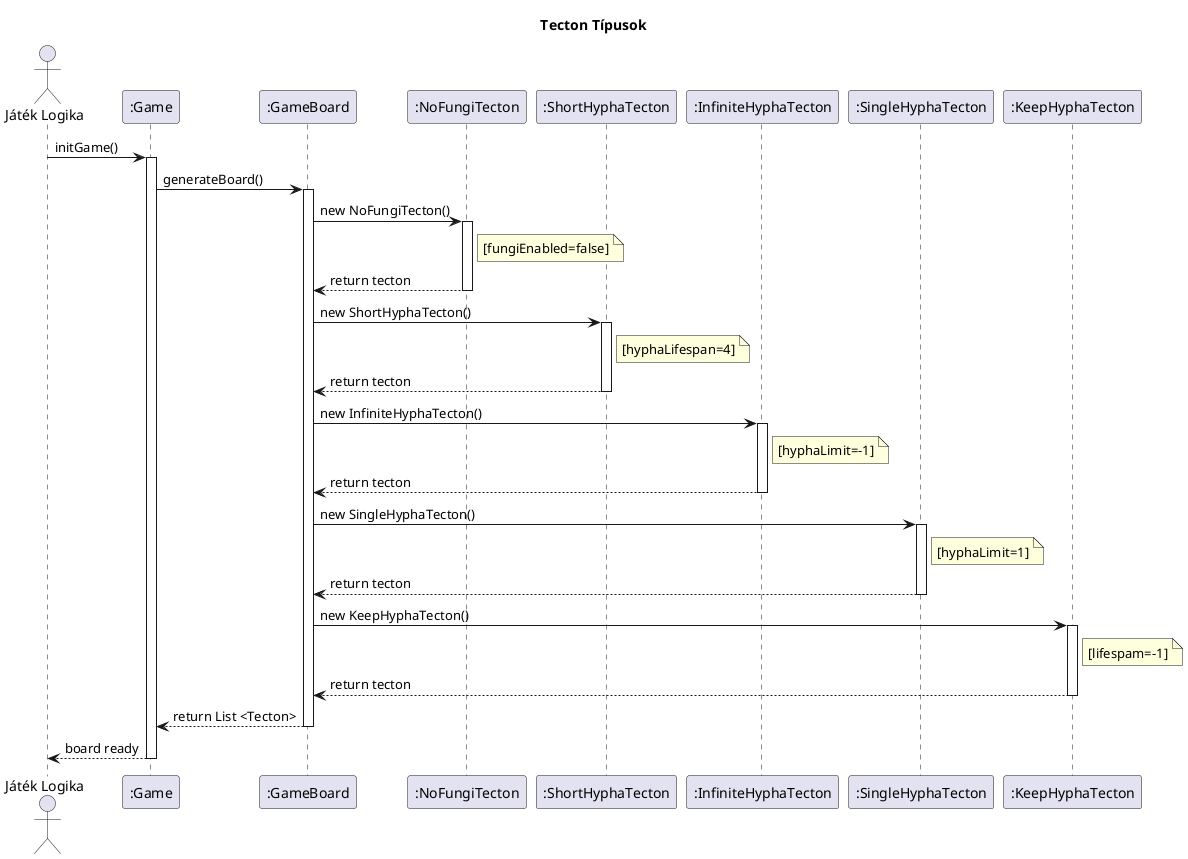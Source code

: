 @startuml SD_tctType

title Tecton Típusok

actor "Játék Logika" as JatekLogika
participant ":Game" as Game
participant ":GameBoard" as GameBoard
participant ":NoFungiTecton" as NoFungiTecton
participant ":ShortHyphaTecton" as ShortHyphaTecton
participant ":InfiniteHyphaTecton" as InfiniteHyphaTecton
participant ":SingleHyphaTecton" as SingleHyphaTecton
participant ":KeepHyphaTecton" as KeepHyphaTecton

JatekLogika -> Game: initGame()
activate Game

Game -> GameBoard: generateBoard()
activate GameBoard

GameBoard -> NoFungiTecton: new NoFungiTecton()
activate NoFungiTecton
note right of NoFungiTecton: [fungiEnabled=false]
NoFungiTecton --> GameBoard: return tecton
deactivate NoFungiTecton

GameBoard -> ShortHyphaTecton: new ShortHyphaTecton()
activate ShortHyphaTecton
note right of ShortHyphaTecton: [hyphaLifespan=4]
ShortHyphaTecton --> GameBoard: return tecton
deactivate ShortHyphaTecton

GameBoard -> InfiniteHyphaTecton: new InfiniteHyphaTecton()
activate InfiniteHyphaTecton
note right of InfiniteHyphaTecton: [hyphaLimit=-1]
InfiniteHyphaTecton --> GameBoard: return tecton
deactivate InfiniteHyphaTecton

GameBoard -> SingleHyphaTecton: new SingleHyphaTecton()
activate SingleHyphaTecton
note right of SingleHyphaTecton: [hyphaLimit=1]
SingleHyphaTecton --> GameBoard: return tecton
deactivate SingleHyphaTecton

GameBoard -> KeepHyphaTecton: new KeepHyphaTecton()
activate KeepHyphaTecton
note right of KeepHyphaTecton: [lifespam=-1]
KeepHyphaTecton --> GameBoard: return tecton
deactivate KeepHyphaTecton

GameBoard --> Game: return List <Tecton>
deactivate GameBoard

Game --> JatekLogika: board ready
deactivate Game
@enduml